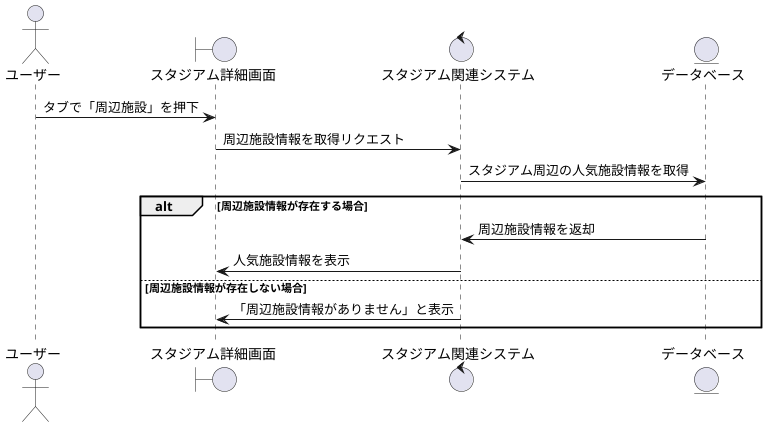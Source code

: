 @startuml
actor ユーザー
boundary スタジアム詳細画面
control スタジアム関連システム
entity データベース

ユーザー -> スタジアム詳細画面: タブで「周辺施設」を押下
スタジアム詳細画面 -> スタジアム関連システム: 周辺施設情報を取得リクエスト
スタジアム関連システム -> データベース: スタジアム周辺の人気施設情報を取得
alt 周辺施設情報が存在する場合
    データベース -> スタジアム関連システム: 周辺施設情報を返却
    スタジアム関連システム -> スタジアム詳細画面: 人気施設情報を表示
else 周辺施設情報が存在しない場合
    スタジアム関連システム -> スタジアム詳細画面: 「周辺施設情報がありません」と表示
end
@enduml

